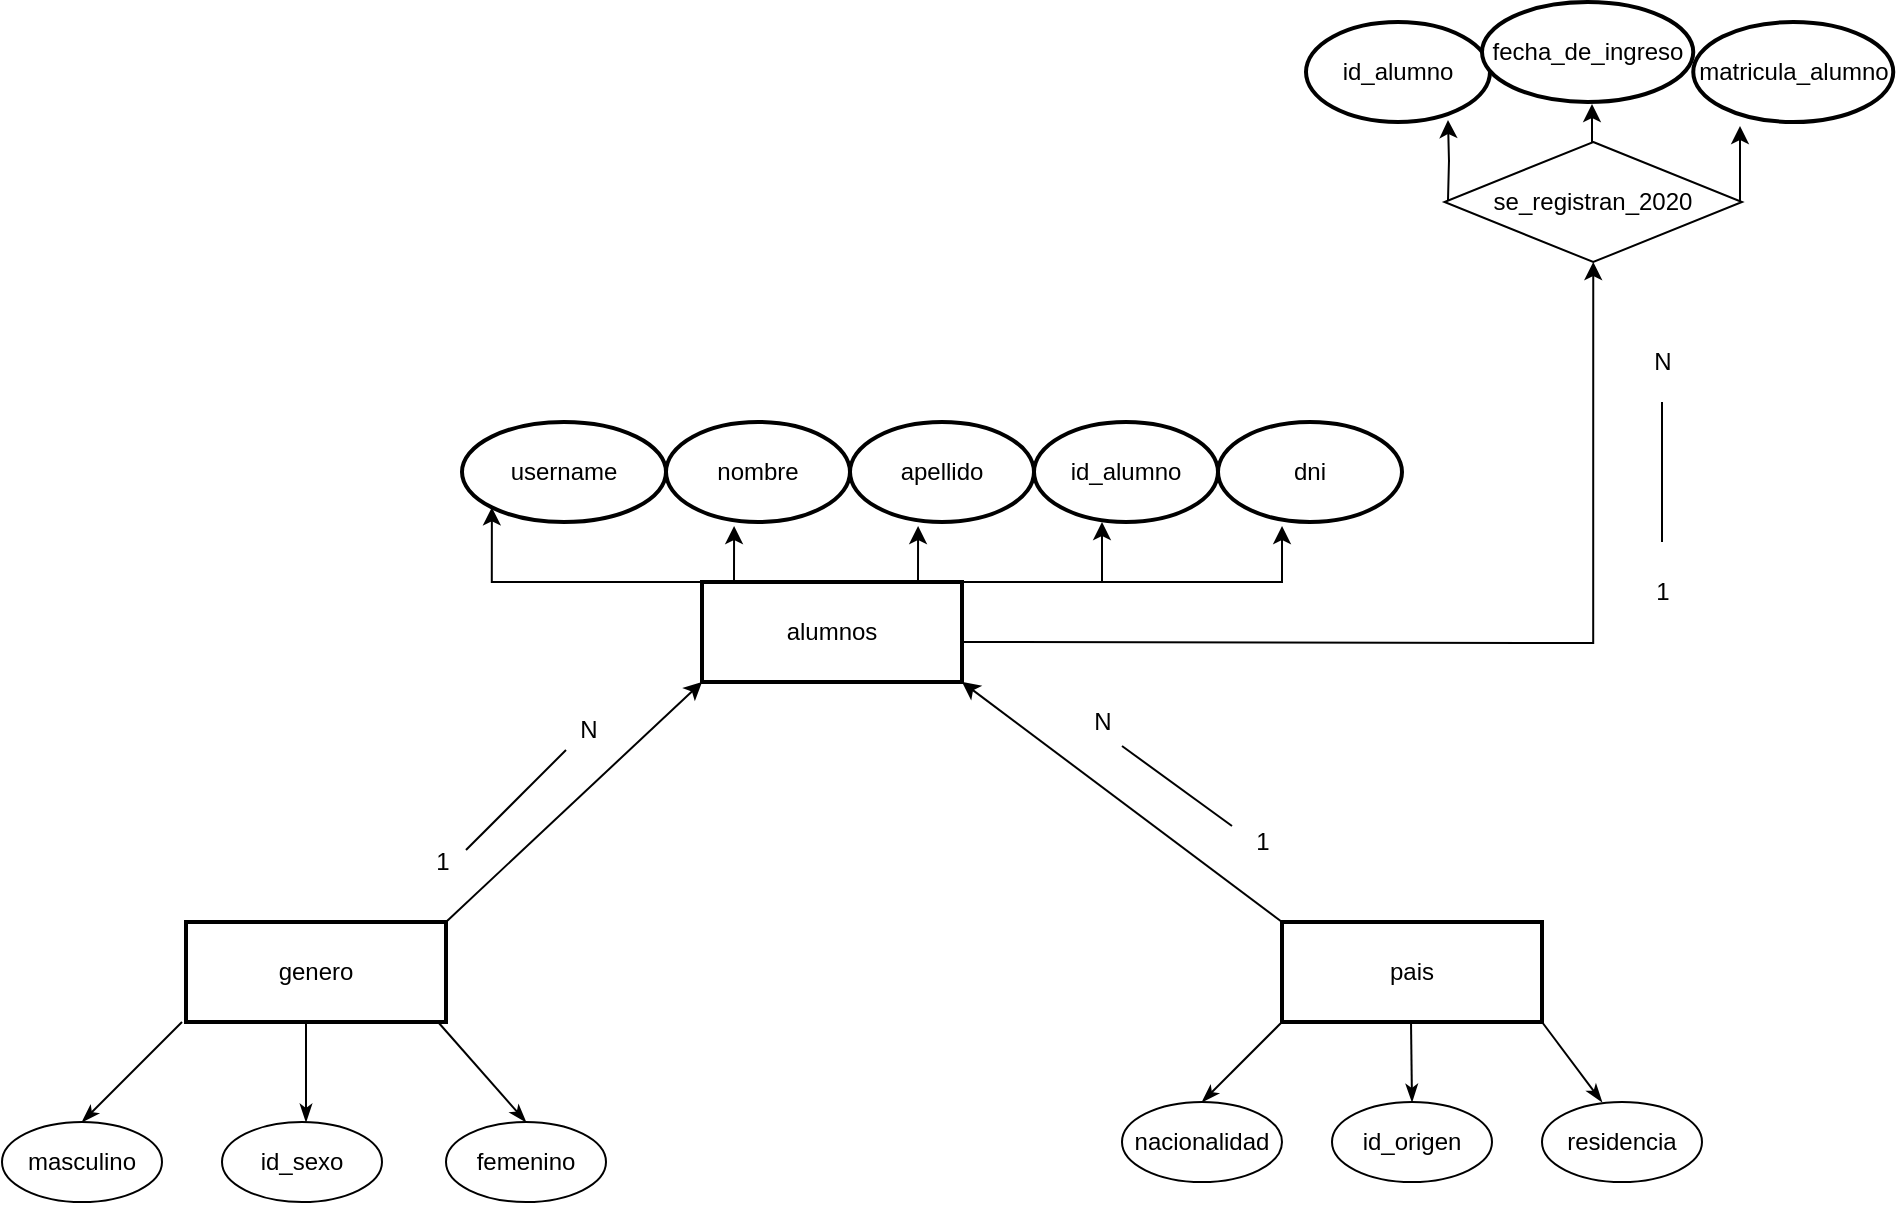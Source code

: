 <mxfile version="20.5.1" type="github">
  <diagram id="R2lEEEUBdFMjLlhIrx00" name="Page-1">
    <mxGraphModel dx="2282" dy="3282" grid="1" gridSize="10" guides="1" tooltips="1" connect="1" arrows="1" fold="1" page="1" pageScale="1" pageWidth="1100" pageHeight="850" math="0" shadow="0" extFonts="Permanent Marker^https://fonts.googleapis.com/css?family=Permanent+Marker">
      <root>
        <mxCell id="0" />
        <mxCell id="1" parent="0" />
        <mxCell id="P7RZuyyVcovGChBNpJfx-28" style="edgeStyle=orthogonalEdgeStyle;rounded=0;orthogonalLoop=1;jettySize=auto;html=1;entryX=0.5;entryY=1;entryDx=0;entryDy=0;exitX=1;exitY=0.5;exitDx=0;exitDy=0;" parent="1" edge="1" source="rtn4qF55fu9jI-2fw3Xw-27">
          <mxGeometry relative="1" as="geometry">
            <mxPoint x="650" y="-2220" as="sourcePoint" />
            <mxPoint x="639" y="-2258" as="targetPoint" />
          </mxGeometry>
        </mxCell>
        <mxCell id="P7RZuyyVcovGChBNpJfx-30" style="edgeStyle=orthogonalEdgeStyle;rounded=0;orthogonalLoop=1;jettySize=auto;html=1;exitX=0.5;exitY=0;exitDx=0;exitDy=0;" parent="1" edge="1">
          <mxGeometry relative="1" as="geometry">
            <mxPoint x="493" y="-2221" as="sourcePoint" />
            <mxPoint x="493" y="-2261" as="targetPoint" />
          </mxGeometry>
        </mxCell>
        <mxCell id="P7RZuyyVcovGChBNpJfx-31" value="id_alumno" style="ellipse;whiteSpace=wrap;html=1;strokeWidth=2;" parent="1" vertex="1">
          <mxGeometry x="422" y="-2310" width="92" height="50" as="geometry" />
        </mxCell>
        <mxCell id="P7RZuyyVcovGChBNpJfx-40" style="edgeStyle=orthogonalEdgeStyle;rounded=0;orthogonalLoop=1;jettySize=auto;html=1;exitX=0;exitY=0;exitDx=0;exitDy=0;entryX=0;entryY=1;entryDx=0;entryDy=0;" parent="1" source="P7RZuyyVcovGChBNpJfx-33" target="P7RZuyyVcovGChBNpJfx-34" edge="1">
          <mxGeometry relative="1" as="geometry">
            <mxPoint x="10" y="-2050" as="targetPoint" />
            <Array as="points">
              <mxPoint x="15" y="-2030" />
            </Array>
          </mxGeometry>
        </mxCell>
        <mxCell id="P7RZuyyVcovGChBNpJfx-43" style="edgeStyle=orthogonalEdgeStyle;rounded=0;orthogonalLoop=1;jettySize=auto;html=1;exitX=0.25;exitY=0;exitDx=0;exitDy=0;entryX=0.37;entryY=1.04;entryDx=0;entryDy=0;entryPerimeter=0;" parent="1" source="P7RZuyyVcovGChBNpJfx-33" target="P7RZuyyVcovGChBNpJfx-39" edge="1">
          <mxGeometry relative="1" as="geometry" />
        </mxCell>
        <mxCell id="P7RZuyyVcovGChBNpJfx-49" style="edgeStyle=orthogonalEdgeStyle;rounded=0;orthogonalLoop=1;jettySize=auto;html=1;exitX=1;exitY=0;exitDx=0;exitDy=0;" parent="1" source="P7RZuyyVcovGChBNpJfx-33" edge="1">
          <mxGeometry relative="1" as="geometry">
            <mxPoint x="320" y="-2060" as="targetPoint" />
            <Array as="points">
              <mxPoint x="320" y="-2030" />
            </Array>
          </mxGeometry>
        </mxCell>
        <mxCell id="P7RZuyyVcovGChBNpJfx-56" style="edgeStyle=orthogonalEdgeStyle;rounded=0;orthogonalLoop=1;jettySize=auto;html=1;exitX=1;exitY=0;exitDx=0;exitDy=0;entryX=0.348;entryY=1.04;entryDx=0;entryDy=0;entryPerimeter=0;" parent="1" source="P7RZuyyVcovGChBNpJfx-33" target="P7RZuyyVcovGChBNpJfx-57" edge="1">
          <mxGeometry relative="1" as="geometry">
            <mxPoint x="410" y="-2045" as="targetPoint" />
            <Array as="points">
              <mxPoint x="410" y="-2030" />
            </Array>
          </mxGeometry>
        </mxCell>
        <mxCell id="a0SRRGbEDtVltzsN9R0g-11" style="edgeStyle=orthogonalEdgeStyle;rounded=0;orthogonalLoop=1;jettySize=auto;html=1;exitX=1;exitY=0.5;exitDx=0;exitDy=0;entryX=0.5;entryY=1;entryDx=0;entryDy=0;" edge="1" parent="1" target="rtn4qF55fu9jI-2fw3Xw-27">
          <mxGeometry relative="1" as="geometry">
            <mxPoint x="250" y="-2000" as="sourcePoint" />
            <mxPoint x="565.625" y="-2185" as="targetPoint" />
          </mxGeometry>
        </mxCell>
        <mxCell id="P7RZuyyVcovGChBNpJfx-33" value="alumnos" style="rounded=0;whiteSpace=wrap;html=1;strokeWidth=2;" parent="1" vertex="1">
          <mxGeometry x="120" y="-2030" width="130" height="50" as="geometry" />
        </mxCell>
        <mxCell id="P7RZuyyVcovGChBNpJfx-34" value="username" style="ellipse;whiteSpace=wrap;html=1;strokeWidth=2;" parent="1" vertex="1">
          <mxGeometry y="-2110" width="102" height="50" as="geometry" />
        </mxCell>
        <mxCell id="P7RZuyyVcovGChBNpJfx-39" value="nombre" style="ellipse;whiteSpace=wrap;html=1;strokeWidth=2;" parent="1" vertex="1">
          <mxGeometry x="102" y="-2110" width="92" height="50" as="geometry" />
        </mxCell>
        <mxCell id="P7RZuyyVcovGChBNpJfx-46" style="edgeStyle=orthogonalEdgeStyle;rounded=0;orthogonalLoop=1;jettySize=auto;html=1;exitX=0.25;exitY=0;exitDx=0;exitDy=0;entryX=0.37;entryY=1.04;entryDx=0;entryDy=0;entryPerimeter=0;" parent="1" target="P7RZuyyVcovGChBNpJfx-47" edge="1">
          <mxGeometry relative="1" as="geometry">
            <mxPoint x="244.5" y="-2030" as="sourcePoint" />
          </mxGeometry>
        </mxCell>
        <mxCell id="P7RZuyyVcovGChBNpJfx-47" value="apellido" style="ellipse;whiteSpace=wrap;html=1;strokeWidth=2;" parent="1" vertex="1">
          <mxGeometry x="194" y="-2110" width="92" height="50" as="geometry" />
        </mxCell>
        <mxCell id="P7RZuyyVcovGChBNpJfx-51" value="id_alumno" style="ellipse;whiteSpace=wrap;html=1;strokeWidth=2;" parent="1" vertex="1">
          <mxGeometry x="286" y="-2110" width="92" height="50" as="geometry" />
        </mxCell>
        <mxCell id="P7RZuyyVcovGChBNpJfx-57" value="dni" style="ellipse;whiteSpace=wrap;html=1;strokeWidth=2;" parent="1" vertex="1">
          <mxGeometry x="378" y="-2110" width="92" height="50" as="geometry" />
        </mxCell>
        <mxCell id="P7RZuyyVcovGChBNpJfx-62" value="matricula_alumno" style="ellipse;whiteSpace=wrap;html=1;strokeWidth=2;" parent="1" vertex="1">
          <mxGeometry x="615.63" y="-2310" width="100" height="50" as="geometry" />
        </mxCell>
        <mxCell id="rtn4qF55fu9jI-2fw3Xw-1" value="pais" style="rounded=0;whiteSpace=wrap;html=1;strokeWidth=2;" parent="1" vertex="1">
          <mxGeometry x="410" y="-1860" width="130" height="50" as="geometry" />
        </mxCell>
        <mxCell id="rtn4qF55fu9jI-2fw3Xw-3" value="genero" style="rounded=0;whiteSpace=wrap;html=1;strokeWidth=2;" parent="1" vertex="1">
          <mxGeometry x="-138" y="-1860" width="130" height="50" as="geometry" />
        </mxCell>
        <mxCell id="rtn4qF55fu9jI-2fw3Xw-7" value="" style="endArrow=none;html=1;rounded=0;startArrow=classicThin;startFill=1;" parent="1" edge="1">
          <mxGeometry width="50" height="50" relative="1" as="geometry">
            <mxPoint x="-190" y="-1760" as="sourcePoint" />
            <mxPoint x="-140" y="-1810" as="targetPoint" />
          </mxGeometry>
        </mxCell>
        <mxCell id="rtn4qF55fu9jI-2fw3Xw-8" value="masculino" style="ellipse;whiteSpace=wrap;html=1;" parent="1" vertex="1">
          <mxGeometry x="-230" y="-1760" width="80" height="40" as="geometry" />
        </mxCell>
        <mxCell id="rtn4qF55fu9jI-2fw3Xw-9" value="femenino" style="ellipse;whiteSpace=wrap;html=1;" parent="1" vertex="1">
          <mxGeometry x="-8" y="-1760" width="80" height="40" as="geometry" />
        </mxCell>
        <mxCell id="rtn4qF55fu9jI-2fw3Xw-10" value="" style="endArrow=none;html=1;rounded=0;startArrow=classicThin;startFill=1;exitX=0.5;exitY=0;exitDx=0;exitDy=0;" parent="1" source="rtn4qF55fu9jI-2fw3Xw-9" edge="1">
          <mxGeometry width="50" height="50" relative="1" as="geometry">
            <mxPoint x="42" y="-1764" as="sourcePoint" />
            <mxPoint x="-12" y="-1810" as="targetPoint" />
          </mxGeometry>
        </mxCell>
        <mxCell id="rtn4qF55fu9jI-2fw3Xw-14" value="" style="endArrow=none;html=1;rounded=0;startArrow=classicThin;startFill=1;" parent="1" edge="1">
          <mxGeometry width="50" height="50" relative="1" as="geometry">
            <mxPoint x="-78" y="-1760" as="sourcePoint" />
            <mxPoint x="-78" y="-1810" as="targetPoint" />
          </mxGeometry>
        </mxCell>
        <mxCell id="rtn4qF55fu9jI-2fw3Xw-15" value="id_sexo" style="ellipse;whiteSpace=wrap;html=1;" parent="1" vertex="1">
          <mxGeometry x="-120" y="-1760" width="80" height="40" as="geometry" />
        </mxCell>
        <mxCell id="rtn4qF55fu9jI-2fw3Xw-16" value="" style="endArrow=none;html=1;rounded=0;startArrow=classicThin;startFill=1;" parent="1" edge="1">
          <mxGeometry width="50" height="50" relative="1" as="geometry">
            <mxPoint x="475" y="-1770" as="sourcePoint" />
            <mxPoint x="474.5" y="-1810" as="targetPoint" />
          </mxGeometry>
        </mxCell>
        <mxCell id="rtn4qF55fu9jI-2fw3Xw-18" value="id_origen" style="ellipse;whiteSpace=wrap;html=1;" parent="1" vertex="1">
          <mxGeometry x="435" y="-1770" width="80" height="40" as="geometry" />
        </mxCell>
        <mxCell id="rtn4qF55fu9jI-2fw3Xw-19" value="" style="endArrow=none;html=1;rounded=0;startArrow=classicThin;startFill=1;" parent="1" edge="1">
          <mxGeometry width="50" height="50" relative="1" as="geometry">
            <mxPoint x="370" y="-1770" as="sourcePoint" />
            <mxPoint x="410" y="-1810" as="targetPoint" />
          </mxGeometry>
        </mxCell>
        <mxCell id="rtn4qF55fu9jI-2fw3Xw-20" value="nacionalidad" style="ellipse;whiteSpace=wrap;html=1;" parent="1" vertex="1">
          <mxGeometry x="330" y="-1770" width="80" height="40" as="geometry" />
        </mxCell>
        <mxCell id="rtn4qF55fu9jI-2fw3Xw-21" value="" style="endArrow=none;html=1;rounded=0;startArrow=classicThin;startFill=1;" parent="1" edge="1">
          <mxGeometry width="50" height="50" relative="1" as="geometry">
            <mxPoint x="570" y="-1770" as="sourcePoint" />
            <mxPoint x="540" y="-1810" as="targetPoint" />
          </mxGeometry>
        </mxCell>
        <mxCell id="rtn4qF55fu9jI-2fw3Xw-22" value="residencia" style="ellipse;whiteSpace=wrap;html=1;" parent="1" vertex="1">
          <mxGeometry x="540" y="-1770" width="80" height="40" as="geometry" />
        </mxCell>
        <mxCell id="rtn4qF55fu9jI-2fw3Xw-25" value="" style="endArrow=classic;html=1;rounded=0;" parent="1" edge="1">
          <mxGeometry width="50" height="50" relative="1" as="geometry">
            <mxPoint x="565" y="-2231" as="sourcePoint" />
            <mxPoint x="565" y="-2269" as="targetPoint" />
          </mxGeometry>
        </mxCell>
        <mxCell id="rtn4qF55fu9jI-2fw3Xw-26" value="fecha_de_ingreso" style="ellipse;whiteSpace=wrap;html=1;strokeWidth=2;" parent="1" vertex="1">
          <mxGeometry x="510" y="-2320" width="105.63" height="50" as="geometry" />
        </mxCell>
        <mxCell id="rtn4qF55fu9jI-2fw3Xw-27" value="se_registran_2020" style="rhombus;whiteSpace=wrap;html=1;" parent="1" vertex="1">
          <mxGeometry x="491.25" y="-2250" width="148.75" height="60" as="geometry" />
        </mxCell>
        <mxCell id="a0SRRGbEDtVltzsN9R0g-1" value="" style="endArrow=classic;html=1;rounded=0;entryX=0;entryY=1;entryDx=0;entryDy=0;exitX=1;exitY=0;exitDx=0;exitDy=0;" edge="1" parent="1" source="rtn4qF55fu9jI-2fw3Xw-3" target="P7RZuyyVcovGChBNpJfx-33">
          <mxGeometry width="50" height="50" relative="1" as="geometry">
            <mxPoint x="20" y="-1860" as="sourcePoint" />
            <mxPoint x="70" y="-1910" as="targetPoint" />
          </mxGeometry>
        </mxCell>
        <mxCell id="a0SRRGbEDtVltzsN9R0g-2" value="" style="endArrow=classic;html=1;rounded=0;entryX=1;entryY=1;entryDx=0;entryDy=0;" edge="1" parent="1" target="P7RZuyyVcovGChBNpJfx-33">
          <mxGeometry width="50" height="50" relative="1" as="geometry">
            <mxPoint x="410" y="-1860" as="sourcePoint" />
            <mxPoint x="510" y="-1980" as="targetPoint" />
          </mxGeometry>
        </mxCell>
        <mxCell id="a0SRRGbEDtVltzsN9R0g-4" value="" style="endArrow=none;html=1;rounded=0;" edge="1" parent="1">
          <mxGeometry width="50" height="50" relative="1" as="geometry">
            <mxPoint x="2" y="-1896" as="sourcePoint" />
            <mxPoint x="52" y="-1946" as="targetPoint" />
          </mxGeometry>
        </mxCell>
        <mxCell id="a0SRRGbEDtVltzsN9R0g-6" value="" style="endArrow=none;html=1;rounded=0;" edge="1" parent="1">
          <mxGeometry width="50" height="50" relative="1" as="geometry">
            <mxPoint x="330" y="-1948" as="sourcePoint" />
            <mxPoint x="385" y="-1908" as="targetPoint" />
          </mxGeometry>
        </mxCell>
        <mxCell id="a0SRRGbEDtVltzsN9R0g-7" value="1" style="text;html=1;align=center;verticalAlign=middle;resizable=0;points=[];autosize=1;strokeColor=none;fillColor=none;" vertex="1" parent="1">
          <mxGeometry x="-25" y="-1905" width="30" height="30" as="geometry" />
        </mxCell>
        <mxCell id="a0SRRGbEDtVltzsN9R0g-8" value="N" style="text;html=1;align=center;verticalAlign=middle;resizable=0;points=[];autosize=1;strokeColor=none;fillColor=none;" vertex="1" parent="1">
          <mxGeometry x="48" y="-1971" width="30" height="30" as="geometry" />
        </mxCell>
        <mxCell id="a0SRRGbEDtVltzsN9R0g-9" value="1" style="text;html=1;align=center;verticalAlign=middle;resizable=0;points=[];autosize=1;strokeColor=none;fillColor=none;" vertex="1" parent="1">
          <mxGeometry x="385" y="-1915" width="30" height="30" as="geometry" />
        </mxCell>
        <mxCell id="a0SRRGbEDtVltzsN9R0g-10" value="N" style="text;html=1;align=center;verticalAlign=middle;resizable=0;points=[];autosize=1;strokeColor=none;fillColor=none;" vertex="1" parent="1">
          <mxGeometry x="305" y="-1975" width="30" height="30" as="geometry" />
        </mxCell>
        <mxCell id="a0SRRGbEDtVltzsN9R0g-12" value="" style="endArrow=none;html=1;rounded=0;" edge="1" parent="1">
          <mxGeometry width="50" height="50" relative="1" as="geometry">
            <mxPoint x="600" y="-2050" as="sourcePoint" />
            <mxPoint x="600" y="-2120" as="targetPoint" />
          </mxGeometry>
        </mxCell>
        <mxCell id="a0SRRGbEDtVltzsN9R0g-13" value="N" style="text;html=1;align=center;verticalAlign=middle;resizable=0;points=[];autosize=1;strokeColor=none;fillColor=none;" vertex="1" parent="1">
          <mxGeometry x="585" y="-2155" width="30" height="30" as="geometry" />
        </mxCell>
        <mxCell id="a0SRRGbEDtVltzsN9R0g-14" value="1" style="text;html=1;align=center;verticalAlign=middle;resizable=0;points=[];autosize=1;strokeColor=none;fillColor=none;" vertex="1" parent="1">
          <mxGeometry x="585" y="-2040" width="30" height="30" as="geometry" />
        </mxCell>
      </root>
    </mxGraphModel>
  </diagram>
</mxfile>
